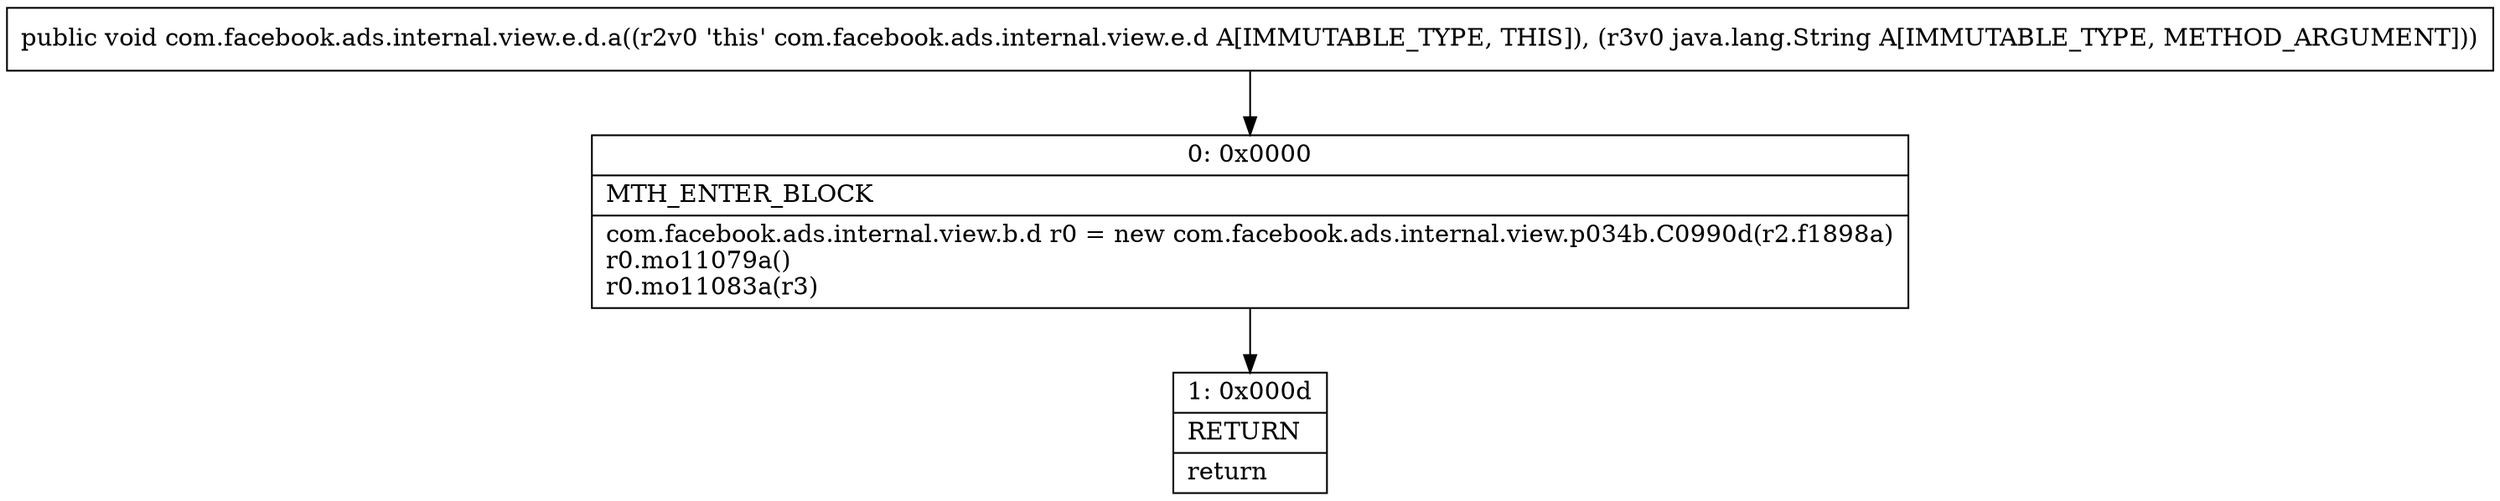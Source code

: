 digraph "CFG forcom.facebook.ads.internal.view.e.d.a(Ljava\/lang\/String;)V" {
Node_0 [shape=record,label="{0\:\ 0x0000|MTH_ENTER_BLOCK\l|com.facebook.ads.internal.view.b.d r0 = new com.facebook.ads.internal.view.p034b.C0990d(r2.f1898a)\lr0.mo11079a()\lr0.mo11083a(r3)\l}"];
Node_1 [shape=record,label="{1\:\ 0x000d|RETURN\l|return\l}"];
MethodNode[shape=record,label="{public void com.facebook.ads.internal.view.e.d.a((r2v0 'this' com.facebook.ads.internal.view.e.d A[IMMUTABLE_TYPE, THIS]), (r3v0 java.lang.String A[IMMUTABLE_TYPE, METHOD_ARGUMENT])) }"];
MethodNode -> Node_0;
Node_0 -> Node_1;
}

